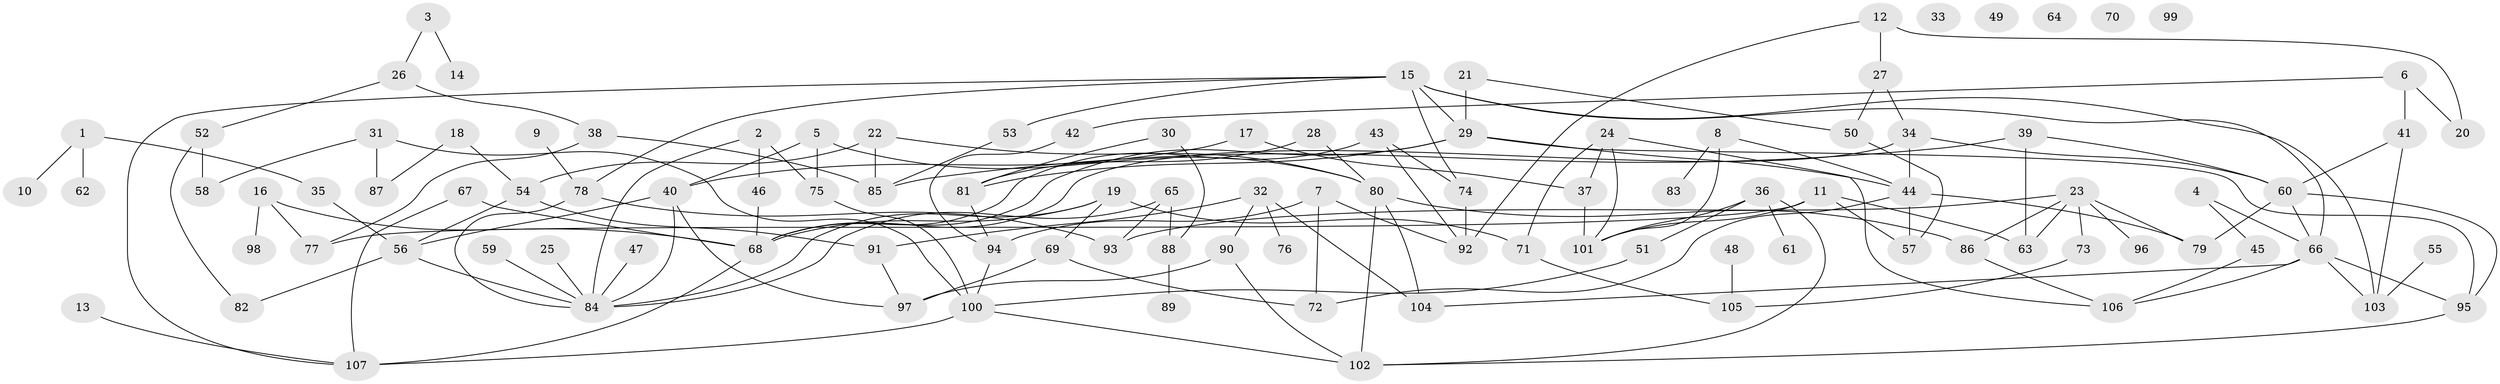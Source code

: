 // coarse degree distribution, {2: 0.12, 4: 0.17333333333333334, 3: 0.25333333333333335, 6: 0.06666666666666667, 1: 0.16, 5: 0.09333333333333334, 10: 0.013333333333333334, 7: 0.04, 0: 0.06666666666666667, 11: 0.013333333333333334}
// Generated by graph-tools (version 1.1) at 2025/41/03/06/25 10:41:24]
// undirected, 107 vertices, 159 edges
graph export_dot {
graph [start="1"]
  node [color=gray90,style=filled];
  1;
  2;
  3;
  4;
  5;
  6;
  7;
  8;
  9;
  10;
  11;
  12;
  13;
  14;
  15;
  16;
  17;
  18;
  19;
  20;
  21;
  22;
  23;
  24;
  25;
  26;
  27;
  28;
  29;
  30;
  31;
  32;
  33;
  34;
  35;
  36;
  37;
  38;
  39;
  40;
  41;
  42;
  43;
  44;
  45;
  46;
  47;
  48;
  49;
  50;
  51;
  52;
  53;
  54;
  55;
  56;
  57;
  58;
  59;
  60;
  61;
  62;
  63;
  64;
  65;
  66;
  67;
  68;
  69;
  70;
  71;
  72;
  73;
  74;
  75;
  76;
  77;
  78;
  79;
  80;
  81;
  82;
  83;
  84;
  85;
  86;
  87;
  88;
  89;
  90;
  91;
  92;
  93;
  94;
  95;
  96;
  97;
  98;
  99;
  100;
  101;
  102;
  103;
  104;
  105;
  106;
  107;
  1 -- 10;
  1 -- 35;
  1 -- 62;
  2 -- 46;
  2 -- 75;
  2 -- 84;
  3 -- 14;
  3 -- 26;
  4 -- 45;
  4 -- 66;
  5 -- 40;
  5 -- 75;
  5 -- 80;
  6 -- 20;
  6 -- 41;
  6 -- 42;
  7 -- 72;
  7 -- 92;
  7 -- 94;
  8 -- 44;
  8 -- 83;
  8 -- 101;
  9 -- 78;
  11 -- 57;
  11 -- 63;
  11 -- 77;
  11 -- 101;
  12 -- 20;
  12 -- 27;
  12 -- 92;
  13 -- 107;
  15 -- 29;
  15 -- 53;
  15 -- 66;
  15 -- 74;
  15 -- 78;
  15 -- 103;
  15 -- 107;
  16 -- 68;
  16 -- 77;
  16 -- 98;
  17 -- 37;
  17 -- 40;
  18 -- 54;
  18 -- 87;
  19 -- 68;
  19 -- 69;
  19 -- 71;
  19 -- 84;
  21 -- 29;
  21 -- 50;
  22 -- 54;
  22 -- 80;
  22 -- 85;
  23 -- 63;
  23 -- 73;
  23 -- 79;
  23 -- 86;
  23 -- 93;
  23 -- 96;
  24 -- 37;
  24 -- 71;
  24 -- 101;
  24 -- 106;
  25 -- 84;
  26 -- 38;
  26 -- 52;
  27 -- 34;
  27 -- 50;
  28 -- 80;
  28 -- 81;
  29 -- 44;
  29 -- 68;
  29 -- 81;
  29 -- 95;
  30 -- 81;
  30 -- 88;
  31 -- 58;
  31 -- 87;
  31 -- 100;
  32 -- 76;
  32 -- 90;
  32 -- 91;
  32 -- 104;
  34 -- 44;
  34 -- 60;
  34 -- 68;
  35 -- 56;
  36 -- 51;
  36 -- 61;
  36 -- 101;
  36 -- 102;
  37 -- 101;
  38 -- 77;
  38 -- 85;
  39 -- 60;
  39 -- 63;
  39 -- 85;
  40 -- 56;
  40 -- 84;
  40 -- 97;
  41 -- 60;
  41 -- 103;
  42 -- 94;
  43 -- 68;
  43 -- 74;
  43 -- 92;
  44 -- 57;
  44 -- 72;
  44 -- 79;
  45 -- 106;
  46 -- 68;
  47 -- 84;
  48 -- 105;
  50 -- 57;
  51 -- 100;
  52 -- 58;
  52 -- 82;
  53 -- 85;
  54 -- 56;
  54 -- 91;
  55 -- 103;
  56 -- 82;
  56 -- 84;
  59 -- 84;
  60 -- 66;
  60 -- 79;
  60 -- 95;
  65 -- 84;
  65 -- 88;
  65 -- 93;
  66 -- 95;
  66 -- 103;
  66 -- 104;
  66 -- 106;
  67 -- 68;
  67 -- 107;
  68 -- 107;
  69 -- 72;
  69 -- 97;
  71 -- 105;
  73 -- 105;
  74 -- 92;
  75 -- 100;
  78 -- 84;
  78 -- 93;
  80 -- 86;
  80 -- 102;
  80 -- 104;
  81 -- 94;
  86 -- 106;
  88 -- 89;
  90 -- 97;
  90 -- 102;
  91 -- 97;
  94 -- 100;
  95 -- 102;
  100 -- 102;
  100 -- 107;
}
